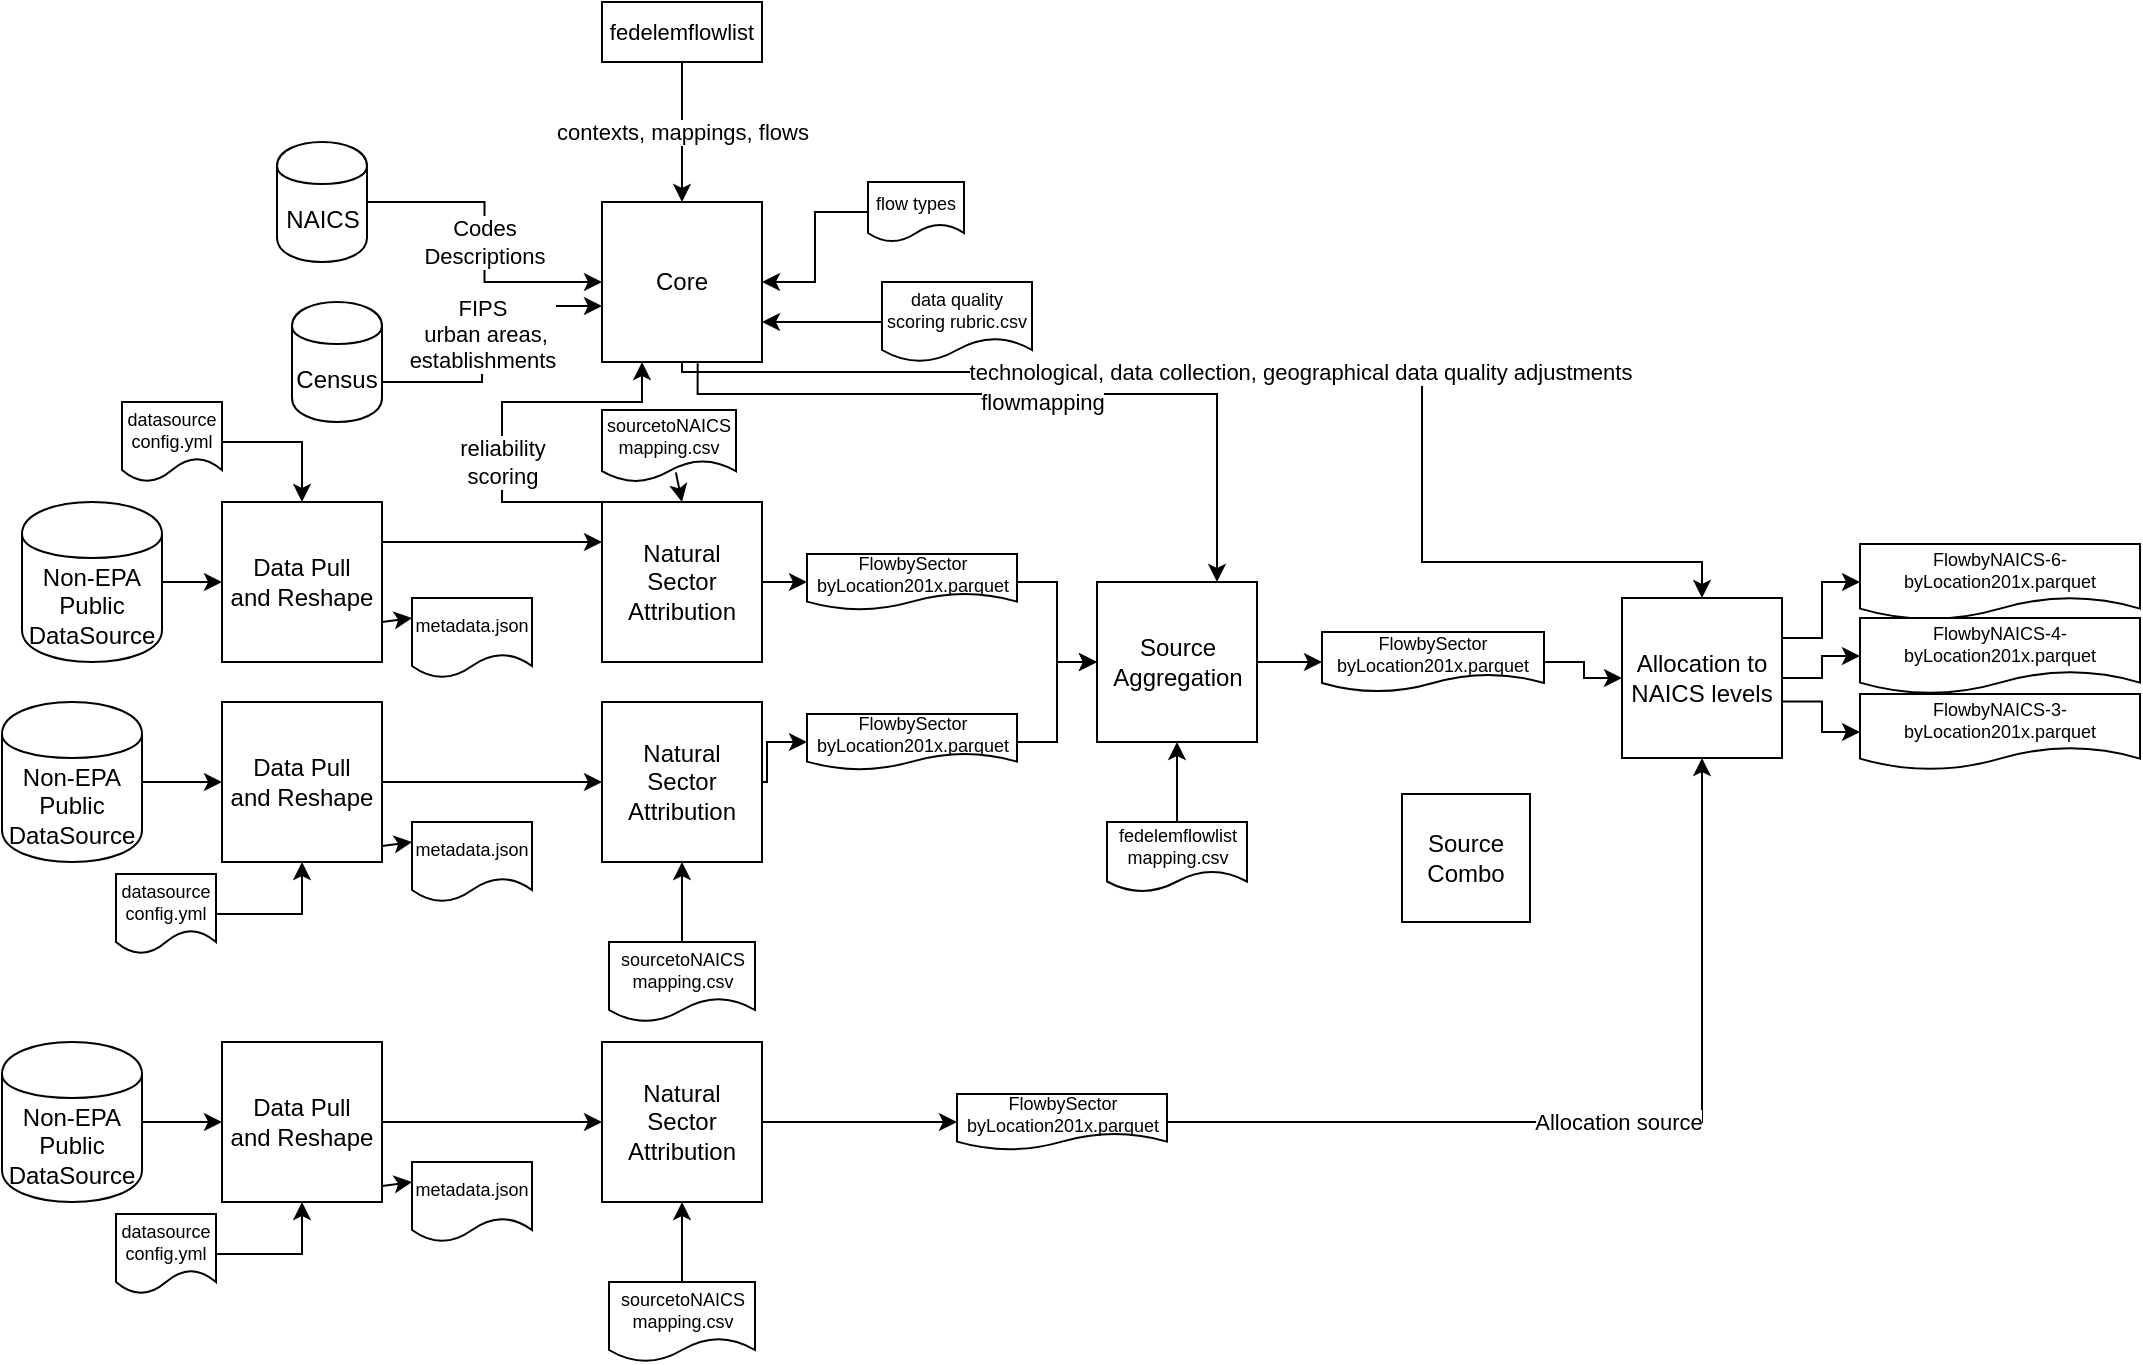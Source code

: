 <mxfile version="12.3.0" type="github" pages="1">
  <diagram id="HvXo7RwUKjI39qojTFpH" name="Page-1">
    <mxGraphModel dx="1089" dy="650" grid="1" gridSize="10" guides="1" tooltips="1" connect="1" arrows="1" fold="1" page="1" pageScale="1" pageWidth="850" pageHeight="1100" math="0" shadow="0">
      <root>
        <mxCell id="0"/>
        <mxCell id="1" parent="0"/>
        <mxCell id="D3Uim407w7zxOrBkIjUw-3" value="" style="edgeStyle=orthogonalEdgeStyle;rounded=0;orthogonalLoop=1;jettySize=auto;html=1;entryX=0;entryY=0.5;entryDx=0;entryDy=0;" parent="1" source="D3Uim407w7zxOrBkIjUw-1" target="D3Uim407w7zxOrBkIjUw-4" edge="1">
          <mxGeometry relative="1" as="geometry">
            <mxPoint x="170" y="310" as="targetPoint"/>
          </mxGeometry>
        </mxCell>
        <mxCell id="D3Uim407w7zxOrBkIjUw-1" value="Non-EPA Public DataSource" style="shape=cylinder;whiteSpace=wrap;html=1;boundedLbl=1;backgroundOutline=1;" parent="1" vertex="1">
          <mxGeometry x="20" y="270" width="70" height="80" as="geometry"/>
        </mxCell>
        <mxCell id="D3Uim407w7zxOrBkIjUw-4" value="Data Pull&lt;br&gt;and Reshape" style="whiteSpace=wrap;html=1;aspect=fixed;" parent="1" vertex="1">
          <mxGeometry x="120" y="270" width="80" height="80" as="geometry"/>
        </mxCell>
        <mxCell id="D3Uim407w7zxOrBkIjUw-5" value="" style="endArrow=classic;html=1;exitX=1;exitY=0.25;exitDx=0;exitDy=0;entryX=0;entryY=0.25;entryDx=0;entryDy=0;" parent="1" source="D3Uim407w7zxOrBkIjUw-4" target="D3Uim407w7zxOrBkIjUw-12" edge="1">
          <mxGeometry width="50" height="50" relative="1" as="geometry">
            <mxPoint x="190" y="321" as="sourcePoint"/>
            <mxPoint x="240" y="291" as="targetPoint"/>
          </mxGeometry>
        </mxCell>
        <mxCell id="D3Uim407w7zxOrBkIjUw-6" value="" style="endArrow=classic;html=1;exitX=1;exitY=0.75;exitDx=0;exitDy=0;entryX=0;entryY=0.25;entryDx=0;entryDy=0;" parent="1" source="D3Uim407w7zxOrBkIjUw-4" target="D3Uim407w7zxOrBkIjUw-9" edge="1">
          <mxGeometry width="50" height="50" relative="1" as="geometry">
            <mxPoint x="200" y="331" as="sourcePoint"/>
            <mxPoint x="240" y="331" as="targetPoint"/>
          </mxGeometry>
        </mxCell>
        <mxCell id="D3Uim407w7zxOrBkIjUw-9" value="metadata.json" style="shape=document;whiteSpace=wrap;html=1;boundedLbl=1;fontSize=9;" parent="1" vertex="1">
          <mxGeometry x="215" y="318" width="60" height="40" as="geometry"/>
        </mxCell>
        <mxCell id="D3Uim407w7zxOrBkIjUw-11" value="sourcetoNAICS&lt;br&gt;mapping.csv" style="shape=document;whiteSpace=wrap;html=1;boundedLbl=1;fontSize=9;" parent="1" vertex="1">
          <mxGeometry x="310" y="224" width="67" height="36" as="geometry"/>
        </mxCell>
        <mxCell id="D3Uim407w7zxOrBkIjUw-64" value="" style="edgeStyle=orthogonalEdgeStyle;rounded=0;orthogonalLoop=1;jettySize=auto;html=1;fontSize=11;" parent="1" source="D3Uim407w7zxOrBkIjUw-12" target="D3Uim407w7zxOrBkIjUw-63" edge="1">
          <mxGeometry relative="1" as="geometry"/>
        </mxCell>
        <mxCell id="D3Uim407w7zxOrBkIjUw-12" value="Natural&lt;br&gt;Sector&lt;br&gt;Attribution" style="whiteSpace=wrap;html=1;aspect=fixed;" parent="1" vertex="1">
          <mxGeometry x="310" y="270" width="80" height="80" as="geometry"/>
        </mxCell>
        <mxCell id="7BGfKjQ7_wsdraPpQlyY-3" value="" style="edgeStyle=orthogonalEdgeStyle;rounded=0;orthogonalLoop=1;jettySize=auto;html=1;entryX=0.5;entryY=0;entryDx=0;entryDy=0;exitX=1;exitY=0.5;exitDx=0;exitDy=0;" edge="1" parent="1" source="D3Uim407w7zxOrBkIjUw-14" target="D3Uim407w7zxOrBkIjUw-4">
          <mxGeometry relative="1" as="geometry"/>
        </mxCell>
        <mxCell id="D3Uim407w7zxOrBkIjUw-14" value="datasource&lt;br&gt;config.yml" style="shape=document;whiteSpace=wrap;html=1;boundedLbl=1;fontSize=9;" parent="1" vertex="1">
          <mxGeometry x="70" y="220" width="50" height="40" as="geometry"/>
        </mxCell>
        <mxCell id="7BGfKjQ7_wsdraPpQlyY-7" value="" style="edgeStyle=orthogonalEdgeStyle;rounded=0;orthogonalLoop=1;jettySize=auto;html=1;" edge="1" parent="1" source="D3Uim407w7zxOrBkIjUw-16" target="D3Uim407w7zxOrBkIjUw-41">
          <mxGeometry relative="1" as="geometry"/>
        </mxCell>
        <mxCell id="D3Uim407w7zxOrBkIjUw-16" value="FlowbySector&lt;br&gt;byLocation201x.parquet" style="shape=document;whiteSpace=wrap;html=1;boundedLbl=1;fontSize=9;" parent="1" vertex="1">
          <mxGeometry x="670" y="335" width="111" height="30" as="geometry"/>
        </mxCell>
        <mxCell id="D3Uim407w7zxOrBkIjUw-83" value="reliability&lt;br&gt;scoring" style="edgeStyle=orthogonalEdgeStyle;rounded=0;orthogonalLoop=1;jettySize=auto;html=1;startArrow=classic;startFill=1;endArrow=none;endFill=0;fontSize=11;entryX=0.25;entryY=0;entryDx=0;entryDy=0;exitX=0.25;exitY=1;exitDx=0;exitDy=0;" parent="1" source="D3Uim407w7zxOrBkIjUw-19" target="D3Uim407w7zxOrBkIjUw-12" edge="1">
          <mxGeometry x="0.143" relative="1" as="geometry">
            <Array as="points">
              <mxPoint x="330" y="220"/>
              <mxPoint x="260" y="220"/>
              <mxPoint x="260" y="270"/>
            </Array>
            <mxPoint as="offset"/>
          </mxGeometry>
        </mxCell>
        <mxCell id="D3Uim407w7zxOrBkIjUw-19" value="Core" style="whiteSpace=wrap;html=1;aspect=fixed;" parent="1" vertex="1">
          <mxGeometry x="310" y="120" width="80" height="80" as="geometry"/>
        </mxCell>
        <mxCell id="D3Uim407w7zxOrBkIjUw-30" value="Codes&lt;br&gt;Descriptions" style="edgeStyle=orthogonalEdgeStyle;rounded=0;orthogonalLoop=1;jettySize=auto;html=1;fontSize=11;" parent="1" source="D3Uim407w7zxOrBkIjUw-20" target="D3Uim407w7zxOrBkIjUw-19" edge="1">
          <mxGeometry relative="1" as="geometry"/>
        </mxCell>
        <mxCell id="D3Uim407w7zxOrBkIjUw-20" value="NAICS" style="shape=cylinder;whiteSpace=wrap;html=1;boundedLbl=1;backgroundOutline=1;" parent="1" vertex="1">
          <mxGeometry x="147.5" y="90" width="45" height="60" as="geometry"/>
        </mxCell>
        <mxCell id="D3Uim407w7zxOrBkIjUw-23" value="contexts, mappings, flows" style="edgeStyle=orthogonalEdgeStyle;rounded=0;orthogonalLoop=1;jettySize=auto;html=1;fontSize=11;" parent="1" source="D3Uim407w7zxOrBkIjUw-22" target="D3Uim407w7zxOrBkIjUw-19" edge="1">
          <mxGeometry relative="1" as="geometry"/>
        </mxCell>
        <mxCell id="D3Uim407w7zxOrBkIjUw-22" value="fedelemflowlist" style="rounded=0;whiteSpace=wrap;html=1;fontSize=11;" parent="1" vertex="1">
          <mxGeometry x="310" y="20" width="80" height="30" as="geometry"/>
        </mxCell>
        <mxCell id="D3Uim407w7zxOrBkIjUw-27" value="technological, data collection, geographical data quality adjustments" style="edgeStyle=orthogonalEdgeStyle;rounded=0;orthogonalLoop=1;jettySize=auto;html=1;fontSize=11;exitX=0.5;exitY=0;exitDx=0;exitDy=0;startArrow=classic;startFill=1;endArrow=none;endFill=0;" parent="1" source="D3Uim407w7zxOrBkIjUw-41" target="D3Uim407w7zxOrBkIjUw-19" edge="1">
          <mxGeometry relative="1" as="geometry">
            <Array as="points">
              <mxPoint x="860" y="300"/>
              <mxPoint x="720" y="300"/>
              <mxPoint x="720" y="205"/>
              <mxPoint x="350" y="205"/>
            </Array>
            <mxPoint as="offset"/>
          </mxGeometry>
        </mxCell>
        <mxCell id="7BGfKjQ7_wsdraPpQlyY-4" value="" style="edgeStyle=orthogonalEdgeStyle;rounded=0;orthogonalLoop=1;jettySize=auto;html=1;" edge="1" parent="1" source="D3Uim407w7zxOrBkIjUw-24" target="D3Uim407w7zxOrBkIjUw-19">
          <mxGeometry relative="1" as="geometry"/>
        </mxCell>
        <mxCell id="D3Uim407w7zxOrBkIjUw-24" value="flow types" style="shape=document;whiteSpace=wrap;html=1;boundedLbl=1;fontSize=9;" parent="1" vertex="1">
          <mxGeometry x="443" y="110" width="48" height="30" as="geometry"/>
        </mxCell>
        <mxCell id="D3Uim407w7zxOrBkIjUw-36" value="FIPS&lt;br&gt;&amp;nbsp;urban areas,&lt;br&gt;establishments" style="edgeStyle=orthogonalEdgeStyle;rounded=0;orthogonalLoop=1;jettySize=auto;html=1;fontSize=11;" parent="1" source="D3Uim407w7zxOrBkIjUw-34" edge="1">
          <mxGeometry relative="1" as="geometry">
            <mxPoint x="310" y="172" as="targetPoint"/>
            <Array as="points">
              <mxPoint x="250" y="210"/>
              <mxPoint x="250" y="172"/>
            </Array>
          </mxGeometry>
        </mxCell>
        <mxCell id="D3Uim407w7zxOrBkIjUw-34" value="Census" style="shape=cylinder;whiteSpace=wrap;html=1;boundedLbl=1;backgroundOutline=1;" parent="1" vertex="1">
          <mxGeometry x="155" y="170" width="45" height="60" as="geometry"/>
        </mxCell>
        <mxCell id="D3Uim407w7zxOrBkIjUw-77" value="" style="edgeStyle=orthogonalEdgeStyle;rounded=0;orthogonalLoop=1;jettySize=auto;html=1;startArrow=classic;startFill=1;endArrow=none;endFill=0;fontSize=11;exitX=0.5;exitY=1;exitDx=0;exitDy=0;entryX=0.5;entryY=0;entryDx=0;entryDy=0;" parent="1" source="D3Uim407w7zxOrBkIjUw-47" target="D3Uim407w7zxOrBkIjUw-37" edge="1">
          <mxGeometry relative="1" as="geometry"/>
        </mxCell>
        <mxCell id="D3Uim407w7zxOrBkIjUw-37" value="fedelemflowlist&lt;br&gt;mapping.csv" style="shape=document;whiteSpace=wrap;html=1;boundedLbl=1;fontSize=9;" parent="1" vertex="1">
          <mxGeometry x="562.5" y="430" width="70" height="35" as="geometry"/>
        </mxCell>
        <mxCell id="7BGfKjQ7_wsdraPpQlyY-10" value="" style="edgeStyle=orthogonalEdgeStyle;rounded=0;orthogonalLoop=1;jettySize=auto;html=1;" edge="1" parent="1" source="D3Uim407w7zxOrBkIjUw-41" target="7BGfKjQ7_wsdraPpQlyY-9">
          <mxGeometry relative="1" as="geometry"/>
        </mxCell>
        <mxCell id="D3Uim407w7zxOrBkIjUw-41" value="Allocation to NAICS levels" style="whiteSpace=wrap;html=1;aspect=fixed;" parent="1" vertex="1">
          <mxGeometry x="820" y="318" width="80" height="80" as="geometry"/>
        </mxCell>
        <mxCell id="D3Uim407w7zxOrBkIjUw-42" value="FlowbyNAICS-6-byLocation201x.parquet" style="shape=document;whiteSpace=wrap;html=1;boundedLbl=1;fontSize=9;" parent="1" vertex="1">
          <mxGeometry x="939" y="291" width="140" height="38" as="geometry"/>
        </mxCell>
        <mxCell id="D3Uim407w7zxOrBkIjUw-45" value="" style="edgeStyle=orthogonalEdgeStyle;rounded=0;orthogonalLoop=1;jettySize=auto;html=1;fontSize=11;entryX=0;entryY=0.5;entryDx=0;entryDy=0;" parent="1" source="D3Uim407w7zxOrBkIjUw-43" target="D3Uim407w7zxOrBkIjUw-46" edge="1">
          <mxGeometry relative="1" as="geometry"/>
        </mxCell>
        <mxCell id="D3Uim407w7zxOrBkIjUw-43" value="Non-EPA Public DataSource" style="shape=cylinder;whiteSpace=wrap;html=1;boundedLbl=1;backgroundOutline=1;" parent="1" vertex="1">
          <mxGeometry x="10" y="370" width="70" height="80" as="geometry"/>
        </mxCell>
        <mxCell id="D3Uim407w7zxOrBkIjUw-50" value="" style="edgeStyle=orthogonalEdgeStyle;rounded=0;orthogonalLoop=1;jettySize=auto;html=1;fontSize=11;entryX=0;entryY=0.5;entryDx=0;entryDy=0;" parent="1" source="D3Uim407w7zxOrBkIjUw-46" target="D3Uim407w7zxOrBkIjUw-48" edge="1">
          <mxGeometry relative="1" as="geometry">
            <mxPoint x="280" y="410" as="targetPoint"/>
          </mxGeometry>
        </mxCell>
        <mxCell id="D3Uim407w7zxOrBkIjUw-46" value="Data Pull&lt;br&gt;and Reshape" style="whiteSpace=wrap;html=1;aspect=fixed;" parent="1" vertex="1">
          <mxGeometry x="120" y="370" width="80" height="80" as="geometry"/>
        </mxCell>
        <mxCell id="D3Uim407w7zxOrBkIjUw-55" value="" style="edgeStyle=orthogonalEdgeStyle;rounded=0;orthogonalLoop=1;jettySize=auto;html=1;fontSize=11;" parent="1" source="D3Uim407w7zxOrBkIjUw-47" target="D3Uim407w7zxOrBkIjUw-16" edge="1">
          <mxGeometry relative="1" as="geometry"/>
        </mxCell>
        <mxCell id="D3Uim407w7zxOrBkIjUw-47" value="Source&lt;br&gt;Aggregation" style="whiteSpace=wrap;html=1;aspect=fixed;" parent="1" vertex="1">
          <mxGeometry x="557.5" y="310" width="80" height="80" as="geometry"/>
        </mxCell>
        <mxCell id="D3Uim407w7zxOrBkIjUw-48" value="Natural&lt;br&gt;Sector&lt;br&gt;Attribution" style="whiteSpace=wrap;html=1;aspect=fixed;" parent="1" vertex="1">
          <mxGeometry x="310" y="370" width="80" height="80" as="geometry"/>
        </mxCell>
        <mxCell id="D3Uim407w7zxOrBkIjUw-58" value="" style="endArrow=classic;html=1;exitX=1;exitY=0.75;exitDx=0;exitDy=0;entryX=0;entryY=0.25;entryDx=0;entryDy=0;" parent="1" target="D3Uim407w7zxOrBkIjUw-59" edge="1">
          <mxGeometry width="50" height="50" relative="1" as="geometry">
            <mxPoint x="200" y="442" as="sourcePoint"/>
            <mxPoint x="240" y="443" as="targetPoint"/>
          </mxGeometry>
        </mxCell>
        <mxCell id="D3Uim407w7zxOrBkIjUw-59" value="metadata.json" style="shape=document;whiteSpace=wrap;html=1;boundedLbl=1;fontSize=9;" parent="1" vertex="1">
          <mxGeometry x="215" y="430" width="60" height="40" as="geometry"/>
        </mxCell>
        <mxCell id="D3Uim407w7zxOrBkIjUw-62" value="" style="edgeStyle=orthogonalEdgeStyle;rounded=0;orthogonalLoop=1;jettySize=auto;html=1;fontSize=11;entryX=1;entryY=0.75;entryDx=0;entryDy=0;" parent="1" source="D3Uim407w7zxOrBkIjUw-60" target="D3Uim407w7zxOrBkIjUw-19" edge="1">
          <mxGeometry relative="1" as="geometry">
            <mxPoint x="512.5" y="180" as="targetPoint"/>
          </mxGeometry>
        </mxCell>
        <mxCell id="D3Uim407w7zxOrBkIjUw-60" value="data quality scoring rubric.csv" style="shape=document;whiteSpace=wrap;html=1;boundedLbl=1;fontSize=9;" parent="1" vertex="1">
          <mxGeometry x="450" y="160" width="75" height="40" as="geometry"/>
        </mxCell>
        <mxCell id="D3Uim407w7zxOrBkIjUw-65" value="" style="edgeStyle=orthogonalEdgeStyle;rounded=0;orthogonalLoop=1;jettySize=auto;html=1;fontSize=11;" parent="1" source="D3Uim407w7zxOrBkIjUw-63" target="D3Uim407w7zxOrBkIjUw-47" edge="1">
          <mxGeometry relative="1" as="geometry"/>
        </mxCell>
        <mxCell id="D3Uim407w7zxOrBkIjUw-63" value="FlowbySector&lt;br&gt;byLocation201x.parquet" style="shape=document;whiteSpace=wrap;html=1;boundedLbl=1;fontSize=9;" parent="1" vertex="1">
          <mxGeometry x="412.5" y="296" width="105" height="28" as="geometry"/>
        </mxCell>
        <mxCell id="D3Uim407w7zxOrBkIjUw-68" value="" style="edgeStyle=orthogonalEdgeStyle;rounded=0;orthogonalLoop=1;jettySize=auto;html=1;fontSize=11;startArrow=classic;startFill=1;endArrow=none;endFill=0;" parent="1" source="D3Uim407w7zxOrBkIjUw-67" target="D3Uim407w7zxOrBkIjUw-48" edge="1">
          <mxGeometry relative="1" as="geometry"/>
        </mxCell>
        <mxCell id="D3Uim407w7zxOrBkIjUw-69" value="" style="edgeStyle=orthogonalEdgeStyle;rounded=0;orthogonalLoop=1;jettySize=auto;html=1;fontSize=11;" parent="1" source="D3Uim407w7zxOrBkIjUw-67" target="D3Uim407w7zxOrBkIjUw-47" edge="1">
          <mxGeometry relative="1" as="geometry"/>
        </mxCell>
        <mxCell id="D3Uim407w7zxOrBkIjUw-67" value="FlowbySector&lt;br&gt;byLocation201x.parquet" style="shape=document;whiteSpace=wrap;html=1;boundedLbl=1;fontSize=9;" parent="1" vertex="1">
          <mxGeometry x="412.5" y="376" width="105" height="28" as="geometry"/>
        </mxCell>
        <mxCell id="D3Uim407w7zxOrBkIjUw-70" value="sourcetoNAICS&lt;br&gt;mapping.csv" style="shape=document;whiteSpace=wrap;html=1;boundedLbl=1;fontSize=9;" parent="1" vertex="1">
          <mxGeometry x="313.5" y="490" width="73" height="40" as="geometry"/>
        </mxCell>
        <mxCell id="D3Uim407w7zxOrBkIjUw-71" value="" style="endArrow=classic;html=1;fontSize=11;entryX=0.5;entryY=1;entryDx=0;entryDy=0;exitX=0.5;exitY=0;exitDx=0;exitDy=0;" parent="1" source="D3Uim407w7zxOrBkIjUw-70" target="D3Uim407w7zxOrBkIjUw-48" edge="1">
          <mxGeometry width="50" height="50" relative="1" as="geometry">
            <mxPoint x="10" y="610" as="sourcePoint"/>
            <mxPoint x="60" y="560" as="targetPoint"/>
          </mxGeometry>
        </mxCell>
        <mxCell id="7BGfKjQ7_wsdraPpQlyY-2" value="" style="edgeStyle=orthogonalEdgeStyle;rounded=0;orthogonalLoop=1;jettySize=auto;html=1;entryX=0.5;entryY=1;entryDx=0;entryDy=0;" edge="1" parent="1" source="D3Uim407w7zxOrBkIjUw-72" target="D3Uim407w7zxOrBkIjUw-46">
          <mxGeometry relative="1" as="geometry">
            <mxPoint x="115" y="430" as="targetPoint"/>
          </mxGeometry>
        </mxCell>
        <mxCell id="D3Uim407w7zxOrBkIjUw-72" value="datasource&lt;br&gt;config.yml" style="shape=document;whiteSpace=wrap;html=1;boundedLbl=1;fontSize=9;" parent="1" vertex="1">
          <mxGeometry x="67" y="456" width="50" height="40" as="geometry"/>
        </mxCell>
        <mxCell id="D3Uim407w7zxOrBkIjUw-78" value="flowmapping" style="edgeStyle=orthogonalEdgeStyle;rounded=0;orthogonalLoop=1;jettySize=auto;html=1;fontSize=11;exitX=0.75;exitY=0;exitDx=0;exitDy=0;startArrow=classic;startFill=1;endArrow=none;endFill=0;entryX=0.598;entryY=1.008;entryDx=0;entryDy=0;entryPerimeter=0;" parent="1" source="D3Uim407w7zxOrBkIjUw-47" target="D3Uim407w7zxOrBkIjUw-19" edge="1">
          <mxGeometry x="-0.014" y="4" relative="1" as="geometry">
            <mxPoint x="730" y="320" as="sourcePoint"/>
            <mxPoint x="360" y="210" as="targetPoint"/>
            <Array as="points">
              <mxPoint x="618" y="216"/>
              <mxPoint x="358" y="216"/>
            </Array>
            <mxPoint as="offset"/>
          </mxGeometry>
        </mxCell>
        <mxCell id="D3Uim407w7zxOrBkIjUw-80" value="" style="endArrow=classic;html=1;fontSize=11;exitX=0.551;exitY=0.866;exitDx=0;exitDy=0;exitPerimeter=0;entryX=0.5;entryY=0;entryDx=0;entryDy=0;" parent="1" source="D3Uim407w7zxOrBkIjUw-11" target="D3Uim407w7zxOrBkIjUw-12" edge="1">
          <mxGeometry width="50" height="50" relative="1" as="geometry">
            <mxPoint x="340" y="290" as="sourcePoint"/>
            <mxPoint x="390" y="240" as="targetPoint"/>
          </mxGeometry>
        </mxCell>
        <mxCell id="7BGfKjQ7_wsdraPpQlyY-8" value="FlowbyNAICS-3-byLocation201x.parquet" style="shape=document;whiteSpace=wrap;html=1;boundedLbl=1;fontSize=9;" vertex="1" parent="1">
          <mxGeometry x="939" y="366" width="140" height="38" as="geometry"/>
        </mxCell>
        <mxCell id="7BGfKjQ7_wsdraPpQlyY-9" value="FlowbyNAICS-4-byLocation201x.parquet" style="shape=document;whiteSpace=wrap;html=1;boundedLbl=1;fontSize=9;" vertex="1" parent="1">
          <mxGeometry x="939" y="328" width="140" height="38" as="geometry"/>
        </mxCell>
        <mxCell id="7BGfKjQ7_wsdraPpQlyY-11" value="" style="edgeStyle=orthogonalEdgeStyle;rounded=0;orthogonalLoop=1;jettySize=auto;html=1;exitX=0.997;exitY=0.647;exitDx=0;exitDy=0;exitPerimeter=0;entryX=0;entryY=0.5;entryDx=0;entryDy=0;" edge="1" parent="1" source="D3Uim407w7zxOrBkIjUw-41" target="7BGfKjQ7_wsdraPpQlyY-8">
          <mxGeometry relative="1" as="geometry">
            <mxPoint x="910" y="368" as="sourcePoint"/>
            <mxPoint x="949" y="357" as="targetPoint"/>
          </mxGeometry>
        </mxCell>
        <mxCell id="7BGfKjQ7_wsdraPpQlyY-12" value="" style="edgeStyle=orthogonalEdgeStyle;rounded=0;orthogonalLoop=1;jettySize=auto;html=1;exitX=1;exitY=0.25;exitDx=0;exitDy=0;entryX=0;entryY=0.5;entryDx=0;entryDy=0;" edge="1" parent="1" source="D3Uim407w7zxOrBkIjUw-41" target="D3Uim407w7zxOrBkIjUw-42">
          <mxGeometry relative="1" as="geometry">
            <mxPoint x="910" y="380" as="sourcePoint"/>
            <mxPoint x="949" y="395" as="targetPoint"/>
          </mxGeometry>
        </mxCell>
        <mxCell id="7BGfKjQ7_wsdraPpQlyY-13" value="" style="edgeStyle=orthogonalEdgeStyle;rounded=0;orthogonalLoop=1;jettySize=auto;html=1;fontSize=11;entryX=0;entryY=0.5;entryDx=0;entryDy=0;" edge="1" parent="1" source="7BGfKjQ7_wsdraPpQlyY-14" target="7BGfKjQ7_wsdraPpQlyY-16">
          <mxGeometry relative="1" as="geometry"/>
        </mxCell>
        <mxCell id="7BGfKjQ7_wsdraPpQlyY-14" value="Non-EPA Public DataSource" style="shape=cylinder;whiteSpace=wrap;html=1;boundedLbl=1;backgroundOutline=1;" vertex="1" parent="1">
          <mxGeometry x="10" y="540" width="70" height="80" as="geometry"/>
        </mxCell>
        <mxCell id="7BGfKjQ7_wsdraPpQlyY-15" value="" style="edgeStyle=orthogonalEdgeStyle;rounded=0;orthogonalLoop=1;jettySize=auto;html=1;fontSize=11;entryX=0;entryY=0.5;entryDx=0;entryDy=0;" edge="1" parent="1" source="7BGfKjQ7_wsdraPpQlyY-16" target="7BGfKjQ7_wsdraPpQlyY-17">
          <mxGeometry relative="1" as="geometry">
            <mxPoint x="280" y="580" as="targetPoint"/>
          </mxGeometry>
        </mxCell>
        <mxCell id="7BGfKjQ7_wsdraPpQlyY-16" value="Data Pull&lt;br&gt;and Reshape" style="whiteSpace=wrap;html=1;aspect=fixed;" vertex="1" parent="1">
          <mxGeometry x="120" y="540" width="80" height="80" as="geometry"/>
        </mxCell>
        <mxCell id="7BGfKjQ7_wsdraPpQlyY-17" value="Natural&lt;br&gt;Sector&lt;br&gt;Attribution" style="whiteSpace=wrap;html=1;aspect=fixed;" vertex="1" parent="1">
          <mxGeometry x="310" y="540" width="80" height="80" as="geometry"/>
        </mxCell>
        <mxCell id="7BGfKjQ7_wsdraPpQlyY-18" value="" style="endArrow=classic;html=1;exitX=1;exitY=0.75;exitDx=0;exitDy=0;entryX=0;entryY=0.25;entryDx=0;entryDy=0;" edge="1" parent="1" target="7BGfKjQ7_wsdraPpQlyY-19">
          <mxGeometry width="50" height="50" relative="1" as="geometry">
            <mxPoint x="200" y="612" as="sourcePoint"/>
            <mxPoint x="240" y="613" as="targetPoint"/>
          </mxGeometry>
        </mxCell>
        <mxCell id="7BGfKjQ7_wsdraPpQlyY-19" value="metadata.json" style="shape=document;whiteSpace=wrap;html=1;boundedLbl=1;fontSize=9;" vertex="1" parent="1">
          <mxGeometry x="215" y="600" width="60" height="40" as="geometry"/>
        </mxCell>
        <mxCell id="7BGfKjQ7_wsdraPpQlyY-20" value="" style="edgeStyle=orthogonalEdgeStyle;rounded=0;orthogonalLoop=1;jettySize=auto;html=1;fontSize=11;startArrow=classic;startFill=1;endArrow=none;endFill=0;" edge="1" parent="1" source="7BGfKjQ7_wsdraPpQlyY-21" target="7BGfKjQ7_wsdraPpQlyY-17">
          <mxGeometry relative="1" as="geometry"/>
        </mxCell>
        <mxCell id="7BGfKjQ7_wsdraPpQlyY-27" value="Allocation source" style="edgeStyle=orthogonalEdgeStyle;rounded=0;orthogonalLoop=1;jettySize=auto;html=1;entryX=0.5;entryY=1;entryDx=0;entryDy=0;" edge="1" parent="1" source="7BGfKjQ7_wsdraPpQlyY-21" target="D3Uim407w7zxOrBkIjUw-41">
          <mxGeometry relative="1" as="geometry">
            <mxPoint x="597.5" y="560" as="targetPoint"/>
          </mxGeometry>
        </mxCell>
        <mxCell id="7BGfKjQ7_wsdraPpQlyY-21" value="FlowbySector&lt;br&gt;byLocation201x.parquet" style="shape=document;whiteSpace=wrap;html=1;boundedLbl=1;fontSize=9;" vertex="1" parent="1">
          <mxGeometry x="487.5" y="566" width="105" height="28" as="geometry"/>
        </mxCell>
        <mxCell id="7BGfKjQ7_wsdraPpQlyY-22" value="sourcetoNAICS&lt;br&gt;mapping.csv" style="shape=document;whiteSpace=wrap;html=1;boundedLbl=1;fontSize=9;" vertex="1" parent="1">
          <mxGeometry x="313.5" y="660" width="73" height="40" as="geometry"/>
        </mxCell>
        <mxCell id="7BGfKjQ7_wsdraPpQlyY-23" value="" style="endArrow=classic;html=1;fontSize=11;entryX=0.5;entryY=1;entryDx=0;entryDy=0;exitX=0.5;exitY=0;exitDx=0;exitDy=0;" edge="1" parent="1" source="7BGfKjQ7_wsdraPpQlyY-22" target="7BGfKjQ7_wsdraPpQlyY-17">
          <mxGeometry width="50" height="50" relative="1" as="geometry">
            <mxPoint x="10" y="780" as="sourcePoint"/>
            <mxPoint x="60" y="730" as="targetPoint"/>
          </mxGeometry>
        </mxCell>
        <mxCell id="7BGfKjQ7_wsdraPpQlyY-24" value="" style="edgeStyle=orthogonalEdgeStyle;rounded=0;orthogonalLoop=1;jettySize=auto;html=1;entryX=0.5;entryY=1;entryDx=0;entryDy=0;" edge="1" parent="1" source="7BGfKjQ7_wsdraPpQlyY-25" target="7BGfKjQ7_wsdraPpQlyY-16">
          <mxGeometry relative="1" as="geometry">
            <mxPoint x="115" y="600" as="targetPoint"/>
          </mxGeometry>
        </mxCell>
        <mxCell id="7BGfKjQ7_wsdraPpQlyY-25" value="datasource&lt;br&gt;config.yml" style="shape=document;whiteSpace=wrap;html=1;boundedLbl=1;fontSize=9;" vertex="1" parent="1">
          <mxGeometry x="67" y="626" width="50" height="40" as="geometry"/>
        </mxCell>
        <mxCell id="7BGfKjQ7_wsdraPpQlyY-28" value="Source&lt;br&gt;Combo" style="whiteSpace=wrap;html=1;aspect=fixed;" vertex="1" parent="1">
          <mxGeometry x="710" y="416" width="64" height="64" as="geometry"/>
        </mxCell>
      </root>
    </mxGraphModel>
  </diagram>
</mxfile>
